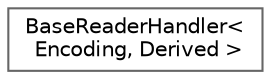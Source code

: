 digraph "Graphical Class Hierarchy"
{
 // LATEX_PDF_SIZE
  bgcolor="transparent";
  edge [fontname=Helvetica,fontsize=10,labelfontname=Helvetica,labelfontsize=10];
  node [fontname=Helvetica,fontsize=10,shape=box,height=0.2,width=0.4];
  rankdir="LR";
  Node0 [id="Node000000",label="BaseReaderHandler\<\l Encoding, Derived \>",height=0.2,width=0.4,color="grey40", fillcolor="white", style="filled",URL="$struct_base_reader_handler.html",tooltip="Default implementation of Handler."];
}

